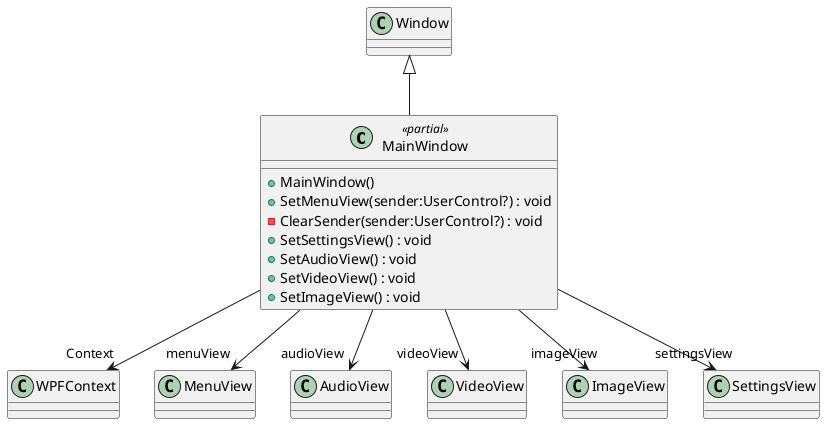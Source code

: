 @startuml
class MainWindow <<partial>> {
    + MainWindow()
    + SetMenuView(sender:UserControl?) : void
    - ClearSender(sender:UserControl?) : void
    + SetSettingsView() : void
    + SetAudioView() : void
    + SetVideoView() : void
    + SetImageView() : void
}
Window <|-- MainWindow
MainWindow --> "Context" WPFContext
MainWindow --> "menuView" MenuView
MainWindow --> "audioView" AudioView
MainWindow --> "videoView" VideoView
MainWindow --> "imageView" ImageView
MainWindow --> "settingsView" SettingsView
@enduml
